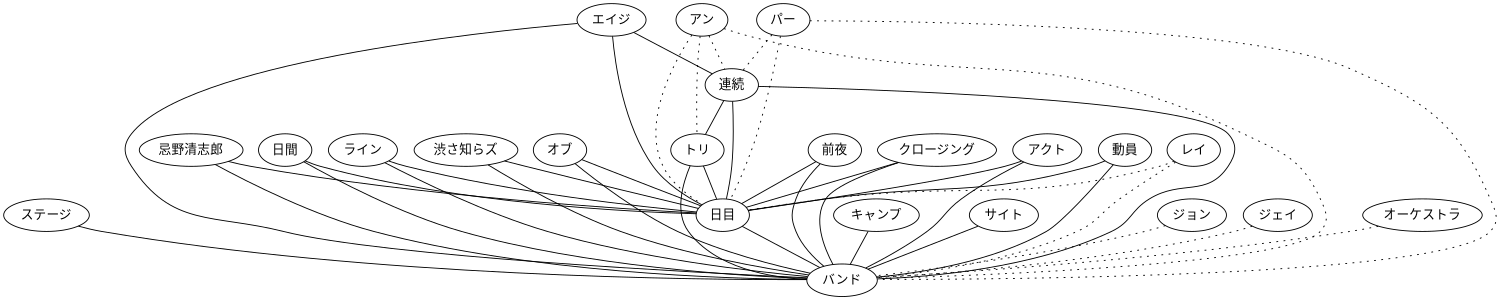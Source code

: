 graph keygraph {
graph [size="10,10"]
ステージ--バンド
エイジ--連続
忌野清志郎--日目
日間--日目
ライン--日目
渋さ知らズ--日目
オブ--日目
前夜--日目
クロージング--日目
キャンプ--バンド
アクト--日目
サイト--バンド
動員--日目
忌野清志郎--バンド
ライン--バンド
連続--トリ
エイジ--日目
日間--バンド
オブ--バンド
クロージング--バンド
アクト--バンド
前夜--バンド
渋さ知らズ--バンド
動員--バンド
エイジ--バンド
連続--日目
トリ--日目
トリ--バンド
連続--バンド
日目--バンド
パー--連続[style="dotted"]
ジョン--バンド[style="dotted"]
ジェイ--バンド[style="dotted"]
アン--トリ[style="dotted"]
オーケストラ--バンド[style="dotted"]
パー--日目[style="dotted"]
アン--連続[style="dotted"]
レイ--日目[style="dotted"]
パー--バンド[style="dotted"]
アン--日目[style="dotted"]
レイ--バンド[style="dotted"]
アン--バンド[style="dotted"]
}